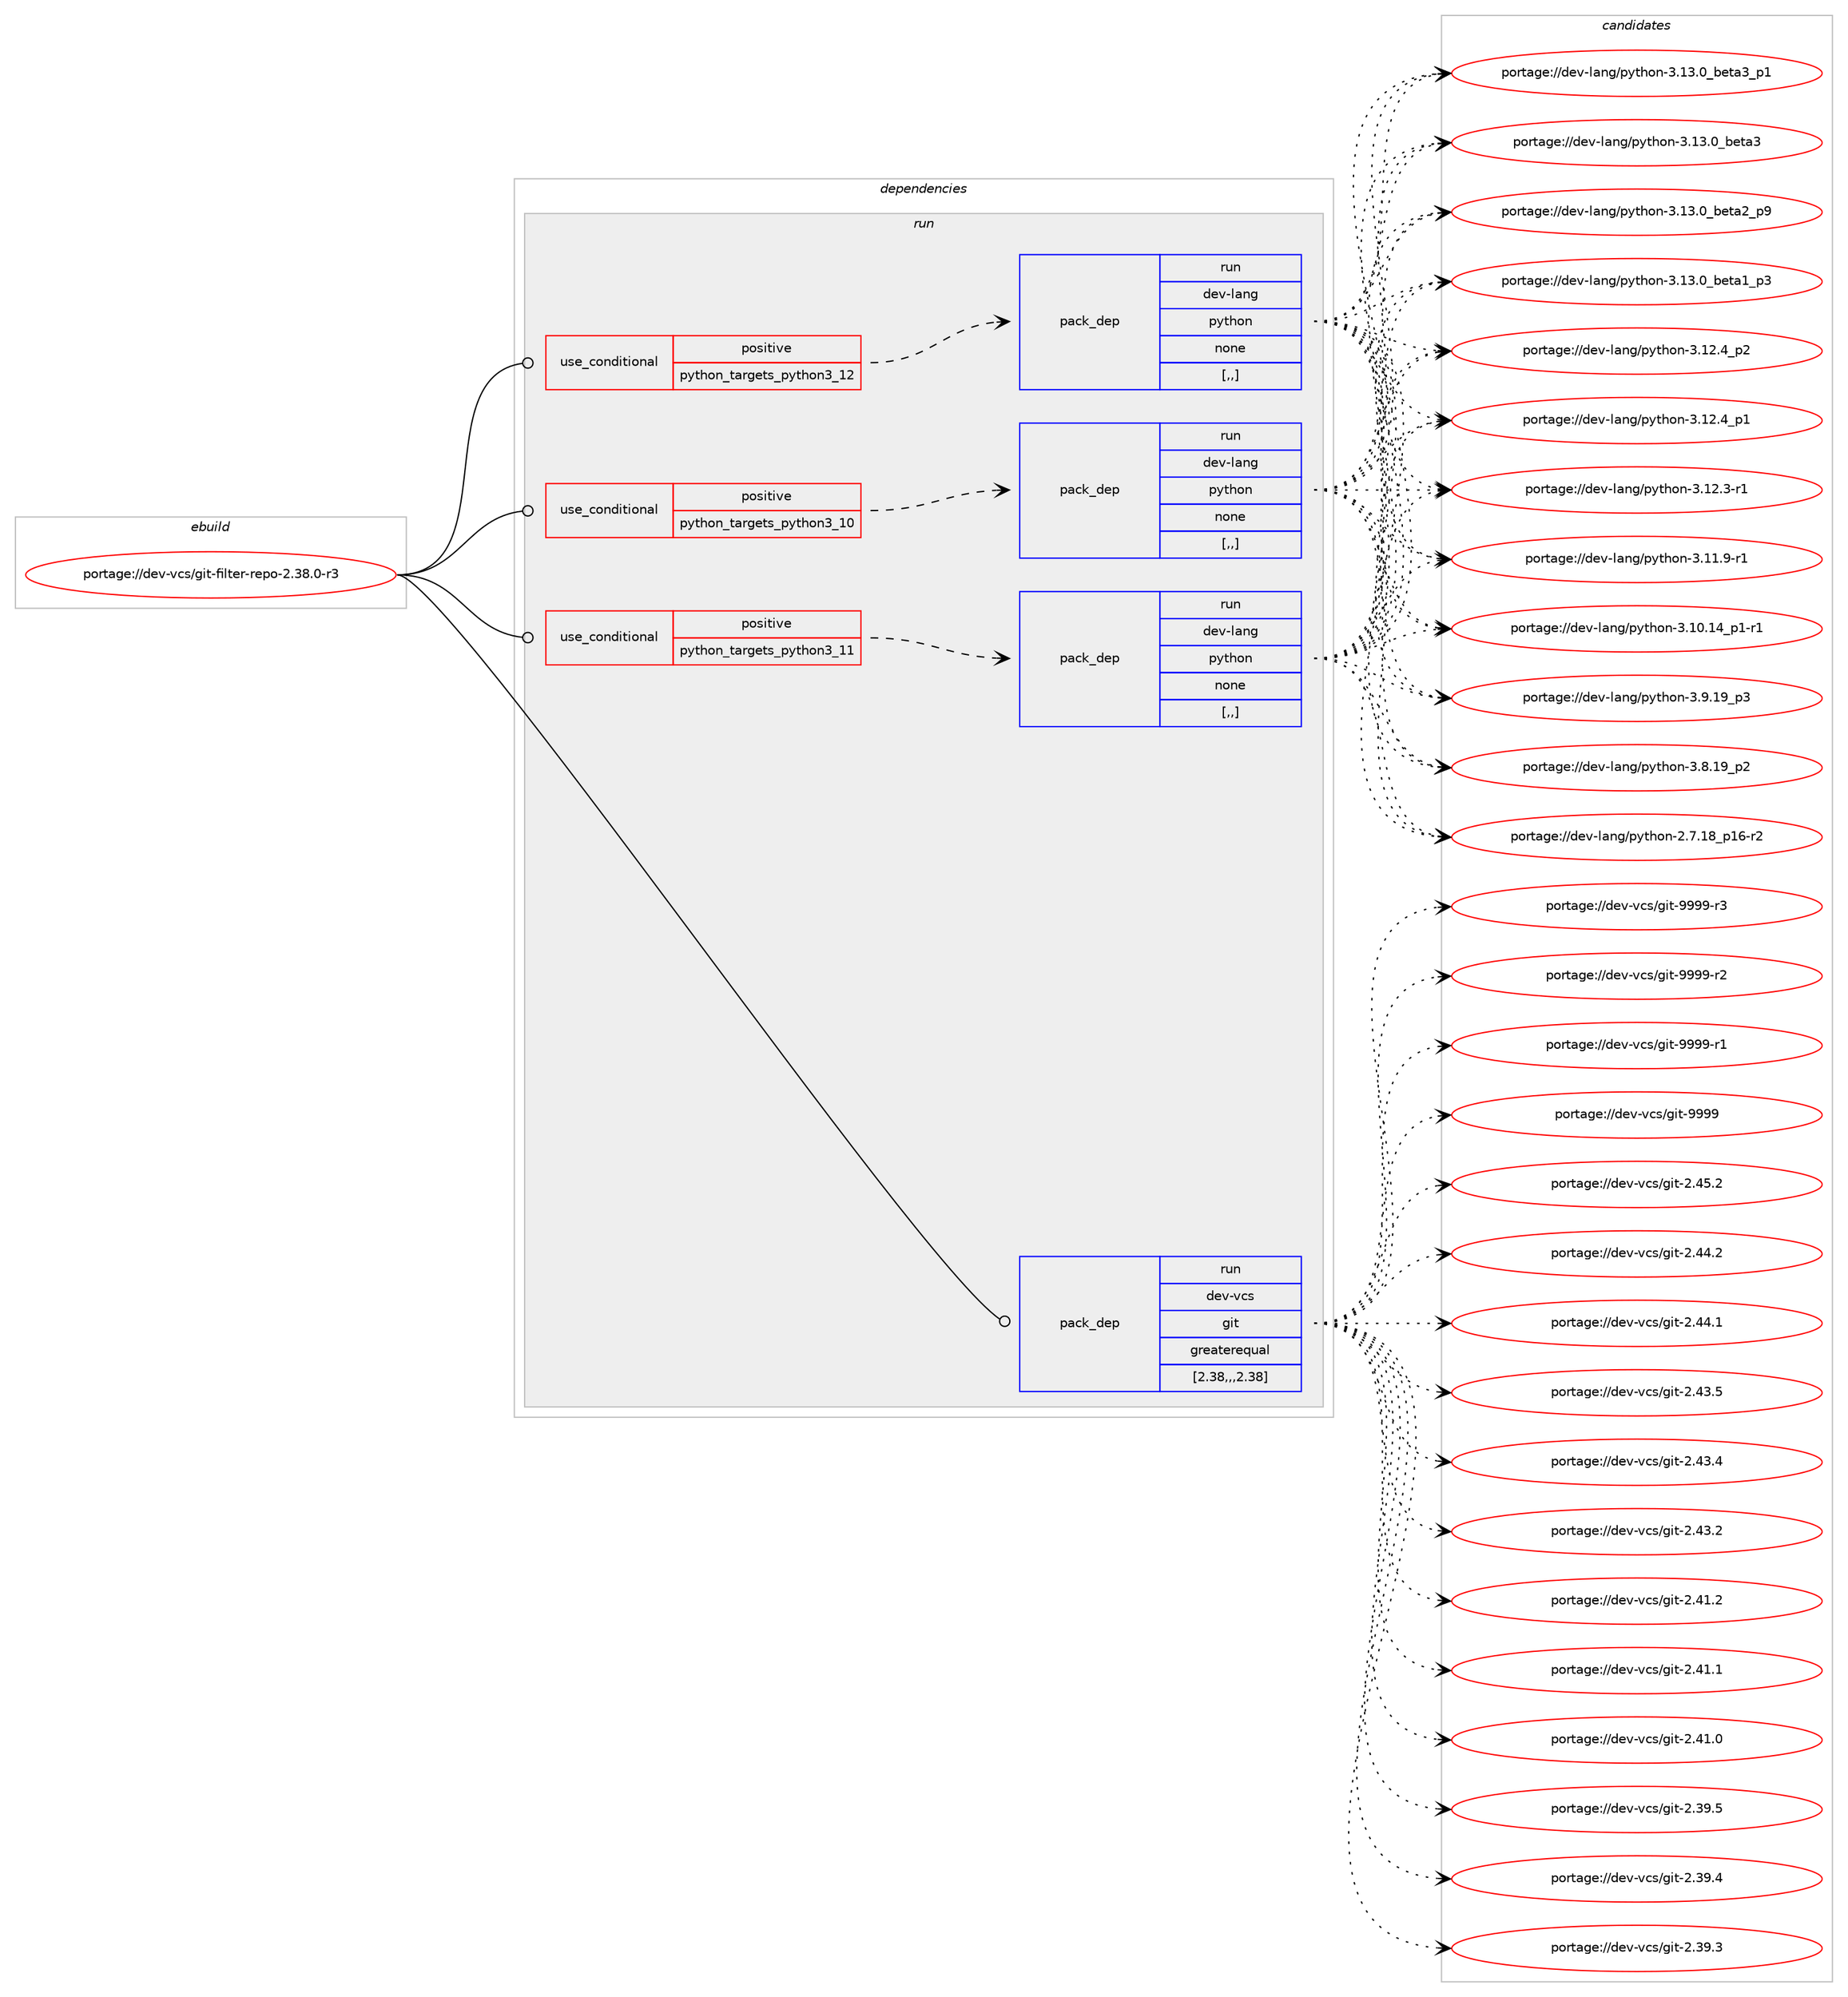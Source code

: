 digraph prolog {

# *************
# Graph options
# *************

newrank=true;
concentrate=true;
compound=true;
graph [rankdir=LR,fontname=Helvetica,fontsize=10,ranksep=1.5];#, ranksep=2.5, nodesep=0.2];
edge  [arrowhead=vee];
node  [fontname=Helvetica,fontsize=10];

# **********
# The ebuild
# **********

subgraph cluster_leftcol {
color=gray;
label=<<i>ebuild</i>>;
id [label="portage://dev-vcs/git-filter-repo-2.38.0-r3", color=red, width=4, href="../dev-vcs/git-filter-repo-2.38.0-r3.svg"];
}

# ****************
# The dependencies
# ****************

subgraph cluster_midcol {
color=gray;
label=<<i>dependencies</i>>;
subgraph cluster_compile {
fillcolor="#eeeeee";
style=filled;
label=<<i>compile</i>>;
}
subgraph cluster_compileandrun {
fillcolor="#eeeeee";
style=filled;
label=<<i>compile and run</i>>;
}
subgraph cluster_run {
fillcolor="#eeeeee";
style=filled;
label=<<i>run</i>>;
subgraph cond62342 {
dependency221840 [label=<<TABLE BORDER="0" CELLBORDER="1" CELLSPACING="0" CELLPADDING="4"><TR><TD ROWSPAN="3" CELLPADDING="10">use_conditional</TD></TR><TR><TD>positive</TD></TR><TR><TD>python_targets_python3_10</TD></TR></TABLE>>, shape=none, color=red];
subgraph pack158018 {
dependency221841 [label=<<TABLE BORDER="0" CELLBORDER="1" CELLSPACING="0" CELLPADDING="4" WIDTH="220"><TR><TD ROWSPAN="6" CELLPADDING="30">pack_dep</TD></TR><TR><TD WIDTH="110">run</TD></TR><TR><TD>dev-lang</TD></TR><TR><TD>python</TD></TR><TR><TD>none</TD></TR><TR><TD>[,,]</TD></TR></TABLE>>, shape=none, color=blue];
}
dependency221840:e -> dependency221841:w [weight=20,style="dashed",arrowhead="vee"];
}
id:e -> dependency221840:w [weight=20,style="solid",arrowhead="odot"];
subgraph cond62343 {
dependency221842 [label=<<TABLE BORDER="0" CELLBORDER="1" CELLSPACING="0" CELLPADDING="4"><TR><TD ROWSPAN="3" CELLPADDING="10">use_conditional</TD></TR><TR><TD>positive</TD></TR><TR><TD>python_targets_python3_11</TD></TR></TABLE>>, shape=none, color=red];
subgraph pack158019 {
dependency221843 [label=<<TABLE BORDER="0" CELLBORDER="1" CELLSPACING="0" CELLPADDING="4" WIDTH="220"><TR><TD ROWSPAN="6" CELLPADDING="30">pack_dep</TD></TR><TR><TD WIDTH="110">run</TD></TR><TR><TD>dev-lang</TD></TR><TR><TD>python</TD></TR><TR><TD>none</TD></TR><TR><TD>[,,]</TD></TR></TABLE>>, shape=none, color=blue];
}
dependency221842:e -> dependency221843:w [weight=20,style="dashed",arrowhead="vee"];
}
id:e -> dependency221842:w [weight=20,style="solid",arrowhead="odot"];
subgraph cond62344 {
dependency221844 [label=<<TABLE BORDER="0" CELLBORDER="1" CELLSPACING="0" CELLPADDING="4"><TR><TD ROWSPAN="3" CELLPADDING="10">use_conditional</TD></TR><TR><TD>positive</TD></TR><TR><TD>python_targets_python3_12</TD></TR></TABLE>>, shape=none, color=red];
subgraph pack158020 {
dependency221845 [label=<<TABLE BORDER="0" CELLBORDER="1" CELLSPACING="0" CELLPADDING="4" WIDTH="220"><TR><TD ROWSPAN="6" CELLPADDING="30">pack_dep</TD></TR><TR><TD WIDTH="110">run</TD></TR><TR><TD>dev-lang</TD></TR><TR><TD>python</TD></TR><TR><TD>none</TD></TR><TR><TD>[,,]</TD></TR></TABLE>>, shape=none, color=blue];
}
dependency221844:e -> dependency221845:w [weight=20,style="dashed",arrowhead="vee"];
}
id:e -> dependency221844:w [weight=20,style="solid",arrowhead="odot"];
subgraph pack158021 {
dependency221846 [label=<<TABLE BORDER="0" CELLBORDER="1" CELLSPACING="0" CELLPADDING="4" WIDTH="220"><TR><TD ROWSPAN="6" CELLPADDING="30">pack_dep</TD></TR><TR><TD WIDTH="110">run</TD></TR><TR><TD>dev-vcs</TD></TR><TR><TD>git</TD></TR><TR><TD>greaterequal</TD></TR><TR><TD>[2.38,,,2.38]</TD></TR></TABLE>>, shape=none, color=blue];
}
id:e -> dependency221846:w [weight=20,style="solid",arrowhead="odot"];
}
}

# **************
# The candidates
# **************

subgraph cluster_choices {
rank=same;
color=gray;
label=<<i>candidates</i>>;

subgraph choice158018 {
color=black;
nodesep=1;
choice10010111845108971101034711212111610411111045514649514648959810111697519511249 [label="portage://dev-lang/python-3.13.0_beta3_p1", color=red, width=4,href="../dev-lang/python-3.13.0_beta3_p1.svg"];
choice1001011184510897110103471121211161041111104551464951464895981011169751 [label="portage://dev-lang/python-3.13.0_beta3", color=red, width=4,href="../dev-lang/python-3.13.0_beta3.svg"];
choice10010111845108971101034711212111610411111045514649514648959810111697509511257 [label="portage://dev-lang/python-3.13.0_beta2_p9", color=red, width=4,href="../dev-lang/python-3.13.0_beta2_p9.svg"];
choice10010111845108971101034711212111610411111045514649514648959810111697499511251 [label="portage://dev-lang/python-3.13.0_beta1_p3", color=red, width=4,href="../dev-lang/python-3.13.0_beta1_p3.svg"];
choice100101118451089711010347112121116104111110455146495046529511250 [label="portage://dev-lang/python-3.12.4_p2", color=red, width=4,href="../dev-lang/python-3.12.4_p2.svg"];
choice100101118451089711010347112121116104111110455146495046529511249 [label="portage://dev-lang/python-3.12.4_p1", color=red, width=4,href="../dev-lang/python-3.12.4_p1.svg"];
choice100101118451089711010347112121116104111110455146495046514511449 [label="portage://dev-lang/python-3.12.3-r1", color=red, width=4,href="../dev-lang/python-3.12.3-r1.svg"];
choice100101118451089711010347112121116104111110455146494946574511449 [label="portage://dev-lang/python-3.11.9-r1", color=red, width=4,href="../dev-lang/python-3.11.9-r1.svg"];
choice100101118451089711010347112121116104111110455146494846495295112494511449 [label="portage://dev-lang/python-3.10.14_p1-r1", color=red, width=4,href="../dev-lang/python-3.10.14_p1-r1.svg"];
choice100101118451089711010347112121116104111110455146574649579511251 [label="portage://dev-lang/python-3.9.19_p3", color=red, width=4,href="../dev-lang/python-3.9.19_p3.svg"];
choice100101118451089711010347112121116104111110455146564649579511250 [label="portage://dev-lang/python-3.8.19_p2", color=red, width=4,href="../dev-lang/python-3.8.19_p2.svg"];
choice100101118451089711010347112121116104111110455046554649569511249544511450 [label="portage://dev-lang/python-2.7.18_p16-r2", color=red, width=4,href="../dev-lang/python-2.7.18_p16-r2.svg"];
dependency221841:e -> choice10010111845108971101034711212111610411111045514649514648959810111697519511249:w [style=dotted,weight="100"];
dependency221841:e -> choice1001011184510897110103471121211161041111104551464951464895981011169751:w [style=dotted,weight="100"];
dependency221841:e -> choice10010111845108971101034711212111610411111045514649514648959810111697509511257:w [style=dotted,weight="100"];
dependency221841:e -> choice10010111845108971101034711212111610411111045514649514648959810111697499511251:w [style=dotted,weight="100"];
dependency221841:e -> choice100101118451089711010347112121116104111110455146495046529511250:w [style=dotted,weight="100"];
dependency221841:e -> choice100101118451089711010347112121116104111110455146495046529511249:w [style=dotted,weight="100"];
dependency221841:e -> choice100101118451089711010347112121116104111110455146495046514511449:w [style=dotted,weight="100"];
dependency221841:e -> choice100101118451089711010347112121116104111110455146494946574511449:w [style=dotted,weight="100"];
dependency221841:e -> choice100101118451089711010347112121116104111110455146494846495295112494511449:w [style=dotted,weight="100"];
dependency221841:e -> choice100101118451089711010347112121116104111110455146574649579511251:w [style=dotted,weight="100"];
dependency221841:e -> choice100101118451089711010347112121116104111110455146564649579511250:w [style=dotted,weight="100"];
dependency221841:e -> choice100101118451089711010347112121116104111110455046554649569511249544511450:w [style=dotted,weight="100"];
}
subgraph choice158019 {
color=black;
nodesep=1;
choice10010111845108971101034711212111610411111045514649514648959810111697519511249 [label="portage://dev-lang/python-3.13.0_beta3_p1", color=red, width=4,href="../dev-lang/python-3.13.0_beta3_p1.svg"];
choice1001011184510897110103471121211161041111104551464951464895981011169751 [label="portage://dev-lang/python-3.13.0_beta3", color=red, width=4,href="../dev-lang/python-3.13.0_beta3.svg"];
choice10010111845108971101034711212111610411111045514649514648959810111697509511257 [label="portage://dev-lang/python-3.13.0_beta2_p9", color=red, width=4,href="../dev-lang/python-3.13.0_beta2_p9.svg"];
choice10010111845108971101034711212111610411111045514649514648959810111697499511251 [label="portage://dev-lang/python-3.13.0_beta1_p3", color=red, width=4,href="../dev-lang/python-3.13.0_beta1_p3.svg"];
choice100101118451089711010347112121116104111110455146495046529511250 [label="portage://dev-lang/python-3.12.4_p2", color=red, width=4,href="../dev-lang/python-3.12.4_p2.svg"];
choice100101118451089711010347112121116104111110455146495046529511249 [label="portage://dev-lang/python-3.12.4_p1", color=red, width=4,href="../dev-lang/python-3.12.4_p1.svg"];
choice100101118451089711010347112121116104111110455146495046514511449 [label="portage://dev-lang/python-3.12.3-r1", color=red, width=4,href="../dev-lang/python-3.12.3-r1.svg"];
choice100101118451089711010347112121116104111110455146494946574511449 [label="portage://dev-lang/python-3.11.9-r1", color=red, width=4,href="../dev-lang/python-3.11.9-r1.svg"];
choice100101118451089711010347112121116104111110455146494846495295112494511449 [label="portage://dev-lang/python-3.10.14_p1-r1", color=red, width=4,href="../dev-lang/python-3.10.14_p1-r1.svg"];
choice100101118451089711010347112121116104111110455146574649579511251 [label="portage://dev-lang/python-3.9.19_p3", color=red, width=4,href="../dev-lang/python-3.9.19_p3.svg"];
choice100101118451089711010347112121116104111110455146564649579511250 [label="portage://dev-lang/python-3.8.19_p2", color=red, width=4,href="../dev-lang/python-3.8.19_p2.svg"];
choice100101118451089711010347112121116104111110455046554649569511249544511450 [label="portage://dev-lang/python-2.7.18_p16-r2", color=red, width=4,href="../dev-lang/python-2.7.18_p16-r2.svg"];
dependency221843:e -> choice10010111845108971101034711212111610411111045514649514648959810111697519511249:w [style=dotted,weight="100"];
dependency221843:e -> choice1001011184510897110103471121211161041111104551464951464895981011169751:w [style=dotted,weight="100"];
dependency221843:e -> choice10010111845108971101034711212111610411111045514649514648959810111697509511257:w [style=dotted,weight="100"];
dependency221843:e -> choice10010111845108971101034711212111610411111045514649514648959810111697499511251:w [style=dotted,weight="100"];
dependency221843:e -> choice100101118451089711010347112121116104111110455146495046529511250:w [style=dotted,weight="100"];
dependency221843:e -> choice100101118451089711010347112121116104111110455146495046529511249:w [style=dotted,weight="100"];
dependency221843:e -> choice100101118451089711010347112121116104111110455146495046514511449:w [style=dotted,weight="100"];
dependency221843:e -> choice100101118451089711010347112121116104111110455146494946574511449:w [style=dotted,weight="100"];
dependency221843:e -> choice100101118451089711010347112121116104111110455146494846495295112494511449:w [style=dotted,weight="100"];
dependency221843:e -> choice100101118451089711010347112121116104111110455146574649579511251:w [style=dotted,weight="100"];
dependency221843:e -> choice100101118451089711010347112121116104111110455146564649579511250:w [style=dotted,weight="100"];
dependency221843:e -> choice100101118451089711010347112121116104111110455046554649569511249544511450:w [style=dotted,weight="100"];
}
subgraph choice158020 {
color=black;
nodesep=1;
choice10010111845108971101034711212111610411111045514649514648959810111697519511249 [label="portage://dev-lang/python-3.13.0_beta3_p1", color=red, width=4,href="../dev-lang/python-3.13.0_beta3_p1.svg"];
choice1001011184510897110103471121211161041111104551464951464895981011169751 [label="portage://dev-lang/python-3.13.0_beta3", color=red, width=4,href="../dev-lang/python-3.13.0_beta3.svg"];
choice10010111845108971101034711212111610411111045514649514648959810111697509511257 [label="portage://dev-lang/python-3.13.0_beta2_p9", color=red, width=4,href="../dev-lang/python-3.13.0_beta2_p9.svg"];
choice10010111845108971101034711212111610411111045514649514648959810111697499511251 [label="portage://dev-lang/python-3.13.0_beta1_p3", color=red, width=4,href="../dev-lang/python-3.13.0_beta1_p3.svg"];
choice100101118451089711010347112121116104111110455146495046529511250 [label="portage://dev-lang/python-3.12.4_p2", color=red, width=4,href="../dev-lang/python-3.12.4_p2.svg"];
choice100101118451089711010347112121116104111110455146495046529511249 [label="portage://dev-lang/python-3.12.4_p1", color=red, width=4,href="../dev-lang/python-3.12.4_p1.svg"];
choice100101118451089711010347112121116104111110455146495046514511449 [label="portage://dev-lang/python-3.12.3-r1", color=red, width=4,href="../dev-lang/python-3.12.3-r1.svg"];
choice100101118451089711010347112121116104111110455146494946574511449 [label="portage://dev-lang/python-3.11.9-r1", color=red, width=4,href="../dev-lang/python-3.11.9-r1.svg"];
choice100101118451089711010347112121116104111110455146494846495295112494511449 [label="portage://dev-lang/python-3.10.14_p1-r1", color=red, width=4,href="../dev-lang/python-3.10.14_p1-r1.svg"];
choice100101118451089711010347112121116104111110455146574649579511251 [label="portage://dev-lang/python-3.9.19_p3", color=red, width=4,href="../dev-lang/python-3.9.19_p3.svg"];
choice100101118451089711010347112121116104111110455146564649579511250 [label="portage://dev-lang/python-3.8.19_p2", color=red, width=4,href="../dev-lang/python-3.8.19_p2.svg"];
choice100101118451089711010347112121116104111110455046554649569511249544511450 [label="portage://dev-lang/python-2.7.18_p16-r2", color=red, width=4,href="../dev-lang/python-2.7.18_p16-r2.svg"];
dependency221845:e -> choice10010111845108971101034711212111610411111045514649514648959810111697519511249:w [style=dotted,weight="100"];
dependency221845:e -> choice1001011184510897110103471121211161041111104551464951464895981011169751:w [style=dotted,weight="100"];
dependency221845:e -> choice10010111845108971101034711212111610411111045514649514648959810111697509511257:w [style=dotted,weight="100"];
dependency221845:e -> choice10010111845108971101034711212111610411111045514649514648959810111697499511251:w [style=dotted,weight="100"];
dependency221845:e -> choice100101118451089711010347112121116104111110455146495046529511250:w [style=dotted,weight="100"];
dependency221845:e -> choice100101118451089711010347112121116104111110455146495046529511249:w [style=dotted,weight="100"];
dependency221845:e -> choice100101118451089711010347112121116104111110455146495046514511449:w [style=dotted,weight="100"];
dependency221845:e -> choice100101118451089711010347112121116104111110455146494946574511449:w [style=dotted,weight="100"];
dependency221845:e -> choice100101118451089711010347112121116104111110455146494846495295112494511449:w [style=dotted,weight="100"];
dependency221845:e -> choice100101118451089711010347112121116104111110455146574649579511251:w [style=dotted,weight="100"];
dependency221845:e -> choice100101118451089711010347112121116104111110455146564649579511250:w [style=dotted,weight="100"];
dependency221845:e -> choice100101118451089711010347112121116104111110455046554649569511249544511450:w [style=dotted,weight="100"];
}
subgraph choice158021 {
color=black;
nodesep=1;
choice10010111845118991154710310511645575757574511451 [label="portage://dev-vcs/git-9999-r3", color=red, width=4,href="../dev-vcs/git-9999-r3.svg"];
choice10010111845118991154710310511645575757574511450 [label="portage://dev-vcs/git-9999-r2", color=red, width=4,href="../dev-vcs/git-9999-r2.svg"];
choice10010111845118991154710310511645575757574511449 [label="portage://dev-vcs/git-9999-r1", color=red, width=4,href="../dev-vcs/git-9999-r1.svg"];
choice1001011184511899115471031051164557575757 [label="portage://dev-vcs/git-9999", color=red, width=4,href="../dev-vcs/git-9999.svg"];
choice10010111845118991154710310511645504652534650 [label="portage://dev-vcs/git-2.45.2", color=red, width=4,href="../dev-vcs/git-2.45.2.svg"];
choice10010111845118991154710310511645504652524650 [label="portage://dev-vcs/git-2.44.2", color=red, width=4,href="../dev-vcs/git-2.44.2.svg"];
choice10010111845118991154710310511645504652524649 [label="portage://dev-vcs/git-2.44.1", color=red, width=4,href="../dev-vcs/git-2.44.1.svg"];
choice10010111845118991154710310511645504652514653 [label="portage://dev-vcs/git-2.43.5", color=red, width=4,href="../dev-vcs/git-2.43.5.svg"];
choice10010111845118991154710310511645504652514652 [label="portage://dev-vcs/git-2.43.4", color=red, width=4,href="../dev-vcs/git-2.43.4.svg"];
choice10010111845118991154710310511645504652514650 [label="portage://dev-vcs/git-2.43.2", color=red, width=4,href="../dev-vcs/git-2.43.2.svg"];
choice10010111845118991154710310511645504652494650 [label="portage://dev-vcs/git-2.41.2", color=red, width=4,href="../dev-vcs/git-2.41.2.svg"];
choice10010111845118991154710310511645504652494649 [label="portage://dev-vcs/git-2.41.1", color=red, width=4,href="../dev-vcs/git-2.41.1.svg"];
choice10010111845118991154710310511645504652494648 [label="portage://dev-vcs/git-2.41.0", color=red, width=4,href="../dev-vcs/git-2.41.0.svg"];
choice10010111845118991154710310511645504651574653 [label="portage://dev-vcs/git-2.39.5", color=red, width=4,href="../dev-vcs/git-2.39.5.svg"];
choice10010111845118991154710310511645504651574652 [label="portage://dev-vcs/git-2.39.4", color=red, width=4,href="../dev-vcs/git-2.39.4.svg"];
choice10010111845118991154710310511645504651574651 [label="portage://dev-vcs/git-2.39.3", color=red, width=4,href="../dev-vcs/git-2.39.3.svg"];
dependency221846:e -> choice10010111845118991154710310511645575757574511451:w [style=dotted,weight="100"];
dependency221846:e -> choice10010111845118991154710310511645575757574511450:w [style=dotted,weight="100"];
dependency221846:e -> choice10010111845118991154710310511645575757574511449:w [style=dotted,weight="100"];
dependency221846:e -> choice1001011184511899115471031051164557575757:w [style=dotted,weight="100"];
dependency221846:e -> choice10010111845118991154710310511645504652534650:w [style=dotted,weight="100"];
dependency221846:e -> choice10010111845118991154710310511645504652524650:w [style=dotted,weight="100"];
dependency221846:e -> choice10010111845118991154710310511645504652524649:w [style=dotted,weight="100"];
dependency221846:e -> choice10010111845118991154710310511645504652514653:w [style=dotted,weight="100"];
dependency221846:e -> choice10010111845118991154710310511645504652514652:w [style=dotted,weight="100"];
dependency221846:e -> choice10010111845118991154710310511645504652514650:w [style=dotted,weight="100"];
dependency221846:e -> choice10010111845118991154710310511645504652494650:w [style=dotted,weight="100"];
dependency221846:e -> choice10010111845118991154710310511645504652494649:w [style=dotted,weight="100"];
dependency221846:e -> choice10010111845118991154710310511645504652494648:w [style=dotted,weight="100"];
dependency221846:e -> choice10010111845118991154710310511645504651574653:w [style=dotted,weight="100"];
dependency221846:e -> choice10010111845118991154710310511645504651574652:w [style=dotted,weight="100"];
dependency221846:e -> choice10010111845118991154710310511645504651574651:w [style=dotted,weight="100"];
}
}

}
